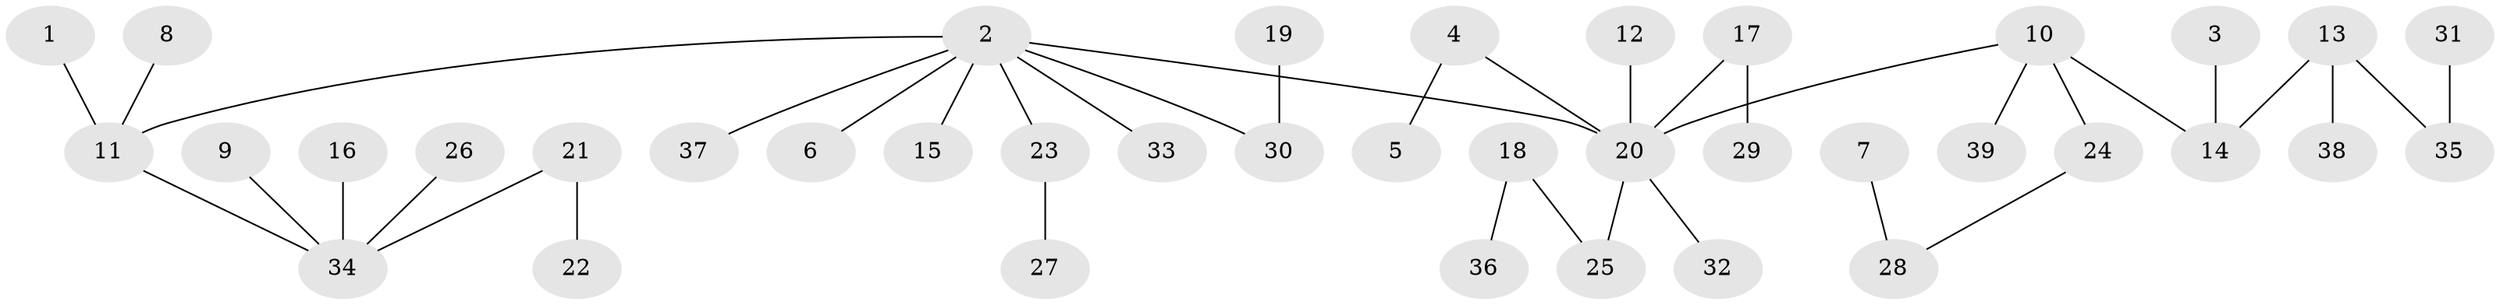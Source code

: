 // original degree distribution, {5: 0.06493506493506493, 6: 0.012987012987012988, 2: 0.22077922077922077, 1: 0.5324675324675324, 7: 0.012987012987012988, 4: 0.03896103896103896, 3: 0.11688311688311688}
// Generated by graph-tools (version 1.1) at 2025/26/03/09/25 03:26:31]
// undirected, 39 vertices, 38 edges
graph export_dot {
graph [start="1"]
  node [color=gray90,style=filled];
  1;
  2;
  3;
  4;
  5;
  6;
  7;
  8;
  9;
  10;
  11;
  12;
  13;
  14;
  15;
  16;
  17;
  18;
  19;
  20;
  21;
  22;
  23;
  24;
  25;
  26;
  27;
  28;
  29;
  30;
  31;
  32;
  33;
  34;
  35;
  36;
  37;
  38;
  39;
  1 -- 11 [weight=1.0];
  2 -- 6 [weight=1.0];
  2 -- 11 [weight=1.0];
  2 -- 15 [weight=1.0];
  2 -- 20 [weight=1.0];
  2 -- 23 [weight=1.0];
  2 -- 30 [weight=1.0];
  2 -- 33 [weight=1.0];
  2 -- 37 [weight=1.0];
  3 -- 14 [weight=1.0];
  4 -- 5 [weight=1.0];
  4 -- 20 [weight=1.0];
  7 -- 28 [weight=1.0];
  8 -- 11 [weight=1.0];
  9 -- 34 [weight=1.0];
  10 -- 14 [weight=1.0];
  10 -- 20 [weight=1.0];
  10 -- 24 [weight=1.0];
  10 -- 39 [weight=1.0];
  11 -- 34 [weight=1.0];
  12 -- 20 [weight=1.0];
  13 -- 14 [weight=1.0];
  13 -- 35 [weight=1.0];
  13 -- 38 [weight=1.0];
  16 -- 34 [weight=1.0];
  17 -- 20 [weight=1.0];
  17 -- 29 [weight=1.0];
  18 -- 25 [weight=1.0];
  18 -- 36 [weight=1.0];
  19 -- 30 [weight=1.0];
  20 -- 25 [weight=1.0];
  20 -- 32 [weight=1.0];
  21 -- 22 [weight=1.0];
  21 -- 34 [weight=1.0];
  23 -- 27 [weight=1.0];
  24 -- 28 [weight=1.0];
  26 -- 34 [weight=1.0];
  31 -- 35 [weight=1.0];
}
